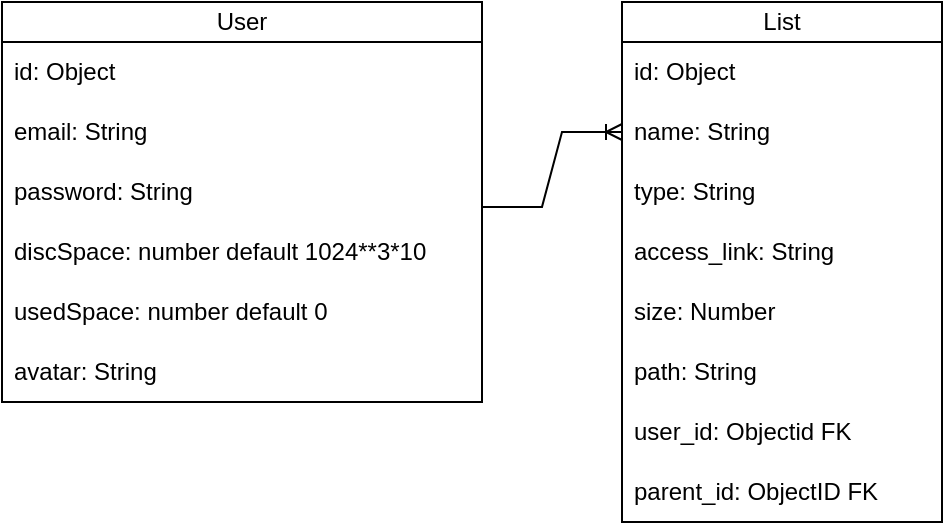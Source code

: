 <mxfile version="24.2.0" type="device">
  <diagram name="Page-1" id="8PZsaeYi4dIJMZtvz8rV">
    <mxGraphModel dx="1434" dy="756" grid="1" gridSize="10" guides="1" tooltips="1" connect="1" arrows="1" fold="1" page="1" pageScale="1" pageWidth="827" pageHeight="1169" math="0" shadow="0">
      <root>
        <mxCell id="0" />
        <mxCell id="1" parent="0" />
        <mxCell id="2Yh6qAmmYNs8aq3QxNZb-1" value="User" style="swimlane;fontStyle=0;childLayout=stackLayout;horizontal=1;startSize=20;horizontalStack=0;resizeParent=1;resizeParentMax=0;resizeLast=0;collapsible=1;marginBottom=0;whiteSpace=wrap;html=1;" parent="1" vertex="1">
          <mxGeometry x="50" y="120" width="240" height="200" as="geometry" />
        </mxCell>
        <mxCell id="2Yh6qAmmYNs8aq3QxNZb-2" value="id: Object" style="text;strokeColor=none;fillColor=none;align=left;verticalAlign=middle;spacingLeft=4;spacingRight=4;overflow=hidden;points=[[0,0.5],[1,0.5]];portConstraint=eastwest;rotatable=0;whiteSpace=wrap;html=1;" parent="2Yh6qAmmYNs8aq3QxNZb-1" vertex="1">
          <mxGeometry y="20" width="240" height="30" as="geometry" />
        </mxCell>
        <mxCell id="2Yh6qAmmYNs8aq3QxNZb-3" value="email: String" style="text;strokeColor=none;fillColor=none;align=left;verticalAlign=middle;spacingLeft=4;spacingRight=4;overflow=hidden;points=[[0,0.5],[1,0.5]];portConstraint=eastwest;rotatable=0;whiteSpace=wrap;html=1;" parent="2Yh6qAmmYNs8aq3QxNZb-1" vertex="1">
          <mxGeometry y="50" width="240" height="30" as="geometry" />
        </mxCell>
        <mxCell id="2Yh6qAmmYNs8aq3QxNZb-9" value="password: String" style="text;strokeColor=none;fillColor=none;align=left;verticalAlign=middle;spacingLeft=4;spacingRight=4;overflow=hidden;points=[[0,0.5],[1,0.5]];portConstraint=eastwest;rotatable=0;whiteSpace=wrap;html=1;" parent="2Yh6qAmmYNs8aq3QxNZb-1" vertex="1">
          <mxGeometry y="80" width="240" height="30" as="geometry" />
        </mxCell>
        <mxCell id="2Yh6qAmmYNs8aq3QxNZb-4" value="discSpace: number default 1024**3*10" style="text;strokeColor=none;fillColor=none;align=left;verticalAlign=middle;spacingLeft=4;spacingRight=4;overflow=hidden;points=[[0,0.5],[1,0.5]];portConstraint=eastwest;rotatable=0;whiteSpace=wrap;html=1;" parent="2Yh6qAmmYNs8aq3QxNZb-1" vertex="1">
          <mxGeometry y="110" width="240" height="30" as="geometry" />
        </mxCell>
        <mxCell id="2Yh6qAmmYNs8aq3QxNZb-10" value="usedSpace: number default 0" style="text;strokeColor=none;fillColor=none;align=left;verticalAlign=middle;spacingLeft=4;spacingRight=4;overflow=hidden;points=[[0,0.5],[1,0.5]];portConstraint=eastwest;rotatable=0;whiteSpace=wrap;html=1;" parent="2Yh6qAmmYNs8aq3QxNZb-1" vertex="1">
          <mxGeometry y="140" width="240" height="30" as="geometry" />
        </mxCell>
        <mxCell id="2Yh6qAmmYNs8aq3QxNZb-15" value="avatar: String" style="text;strokeColor=none;fillColor=none;align=left;verticalAlign=middle;spacingLeft=4;spacingRight=4;overflow=hidden;points=[[0,0.5],[1,0.5]];portConstraint=eastwest;rotatable=0;whiteSpace=wrap;html=1;" parent="2Yh6qAmmYNs8aq3QxNZb-1" vertex="1">
          <mxGeometry y="170" width="240" height="30" as="geometry" />
        </mxCell>
        <mxCell id="2Yh6qAmmYNs8aq3QxNZb-11" value="List" style="swimlane;fontStyle=0;childLayout=stackLayout;horizontal=1;startSize=20;horizontalStack=0;resizeParent=1;resizeParentMax=0;resizeLast=0;collapsible=1;marginBottom=0;whiteSpace=wrap;html=1;" parent="1" vertex="1">
          <mxGeometry x="360" y="120" width="160" height="260" as="geometry" />
        </mxCell>
        <mxCell id="2Yh6qAmmYNs8aq3QxNZb-16" value="id: Object" style="text;strokeColor=none;fillColor=none;align=left;verticalAlign=middle;spacingLeft=4;spacingRight=4;overflow=hidden;points=[[0,0.5],[1,0.5]];portConstraint=eastwest;rotatable=0;whiteSpace=wrap;html=1;" parent="2Yh6qAmmYNs8aq3QxNZb-11" vertex="1">
          <mxGeometry y="20" width="160" height="30" as="geometry" />
        </mxCell>
        <mxCell id="2Yh6qAmmYNs8aq3QxNZb-14" value="name: String" style="text;strokeColor=none;fillColor=none;align=left;verticalAlign=middle;spacingLeft=4;spacingRight=4;overflow=hidden;points=[[0,0.5],[1,0.5]];portConstraint=eastwest;rotatable=0;whiteSpace=wrap;html=1;" parent="2Yh6qAmmYNs8aq3QxNZb-11" vertex="1">
          <mxGeometry y="50" width="160" height="30" as="geometry" />
        </mxCell>
        <mxCell id="2Yh6qAmmYNs8aq3QxNZb-13" value="type: String" style="text;strokeColor=none;fillColor=none;align=left;verticalAlign=middle;spacingLeft=4;spacingRight=4;overflow=hidden;points=[[0,0.5],[1,0.5]];portConstraint=eastwest;rotatable=0;whiteSpace=wrap;html=1;" parent="2Yh6qAmmYNs8aq3QxNZb-11" vertex="1">
          <mxGeometry y="80" width="160" height="30" as="geometry" />
        </mxCell>
        <mxCell id="2Yh6qAmmYNs8aq3QxNZb-19" value="access_link: String" style="text;strokeColor=none;fillColor=none;align=left;verticalAlign=middle;spacingLeft=4;spacingRight=4;overflow=hidden;points=[[0,0.5],[1,0.5]];portConstraint=eastwest;rotatable=0;whiteSpace=wrap;html=1;" parent="2Yh6qAmmYNs8aq3QxNZb-11" vertex="1">
          <mxGeometry y="110" width="160" height="30" as="geometry" />
        </mxCell>
        <mxCell id="2Yh6qAmmYNs8aq3QxNZb-12" value="size: Number" style="text;strokeColor=none;fillColor=none;align=left;verticalAlign=middle;spacingLeft=4;spacingRight=4;overflow=hidden;points=[[0,0.5],[1,0.5]];portConstraint=eastwest;rotatable=0;whiteSpace=wrap;html=1;" parent="2Yh6qAmmYNs8aq3QxNZb-11" vertex="1">
          <mxGeometry y="140" width="160" height="30" as="geometry" />
        </mxCell>
        <mxCell id="7rp5k4FZasj1V7Slc4Rl-1" value="path: String" style="text;strokeColor=none;fillColor=none;align=left;verticalAlign=middle;spacingLeft=4;spacingRight=4;overflow=hidden;points=[[0,0.5],[1,0.5]];portConstraint=eastwest;rotatable=0;whiteSpace=wrap;html=1;" vertex="1" parent="2Yh6qAmmYNs8aq3QxNZb-11">
          <mxGeometry y="170" width="160" height="30" as="geometry" />
        </mxCell>
        <mxCell id="2Yh6qAmmYNs8aq3QxNZb-17" value="user_id: Objectid FK" style="text;strokeColor=none;fillColor=none;align=left;verticalAlign=middle;spacingLeft=4;spacingRight=4;overflow=hidden;points=[[0,0.5],[1,0.5]];portConstraint=eastwest;rotatable=0;whiteSpace=wrap;html=1;" parent="2Yh6qAmmYNs8aq3QxNZb-11" vertex="1">
          <mxGeometry y="200" width="160" height="30" as="geometry" />
        </mxCell>
        <mxCell id="2Yh6qAmmYNs8aq3QxNZb-18" value="parent_id: ObjectID FK" style="text;strokeColor=none;fillColor=none;align=left;verticalAlign=middle;spacingLeft=4;spacingRight=4;overflow=hidden;points=[[0,0.5],[1,0.5]];portConstraint=eastwest;rotatable=0;whiteSpace=wrap;html=1;" parent="2Yh6qAmmYNs8aq3QxNZb-11" vertex="1">
          <mxGeometry y="230" width="160" height="30" as="geometry" />
        </mxCell>
        <mxCell id="2Yh6qAmmYNs8aq3QxNZb-21" value="" style="edgeStyle=entityRelationEdgeStyle;fontSize=12;html=1;endArrow=ERoneToMany;rounded=0;exitX=1;exitY=0.748;exitDx=0;exitDy=0;exitPerimeter=0;entryX=0;entryY=0.5;entryDx=0;entryDy=0;" parent="1" source="2Yh6qAmmYNs8aq3QxNZb-9" target="2Yh6qAmmYNs8aq3QxNZb-14" edge="1">
          <mxGeometry width="100" height="100" relative="1" as="geometry">
            <mxPoint x="230" y="420" as="sourcePoint" />
            <mxPoint x="330" y="320" as="targetPoint" />
            <Array as="points">
              <mxPoint x="320" y="335" />
              <mxPoint x="300" y="342" />
            </Array>
          </mxGeometry>
        </mxCell>
      </root>
    </mxGraphModel>
  </diagram>
</mxfile>
